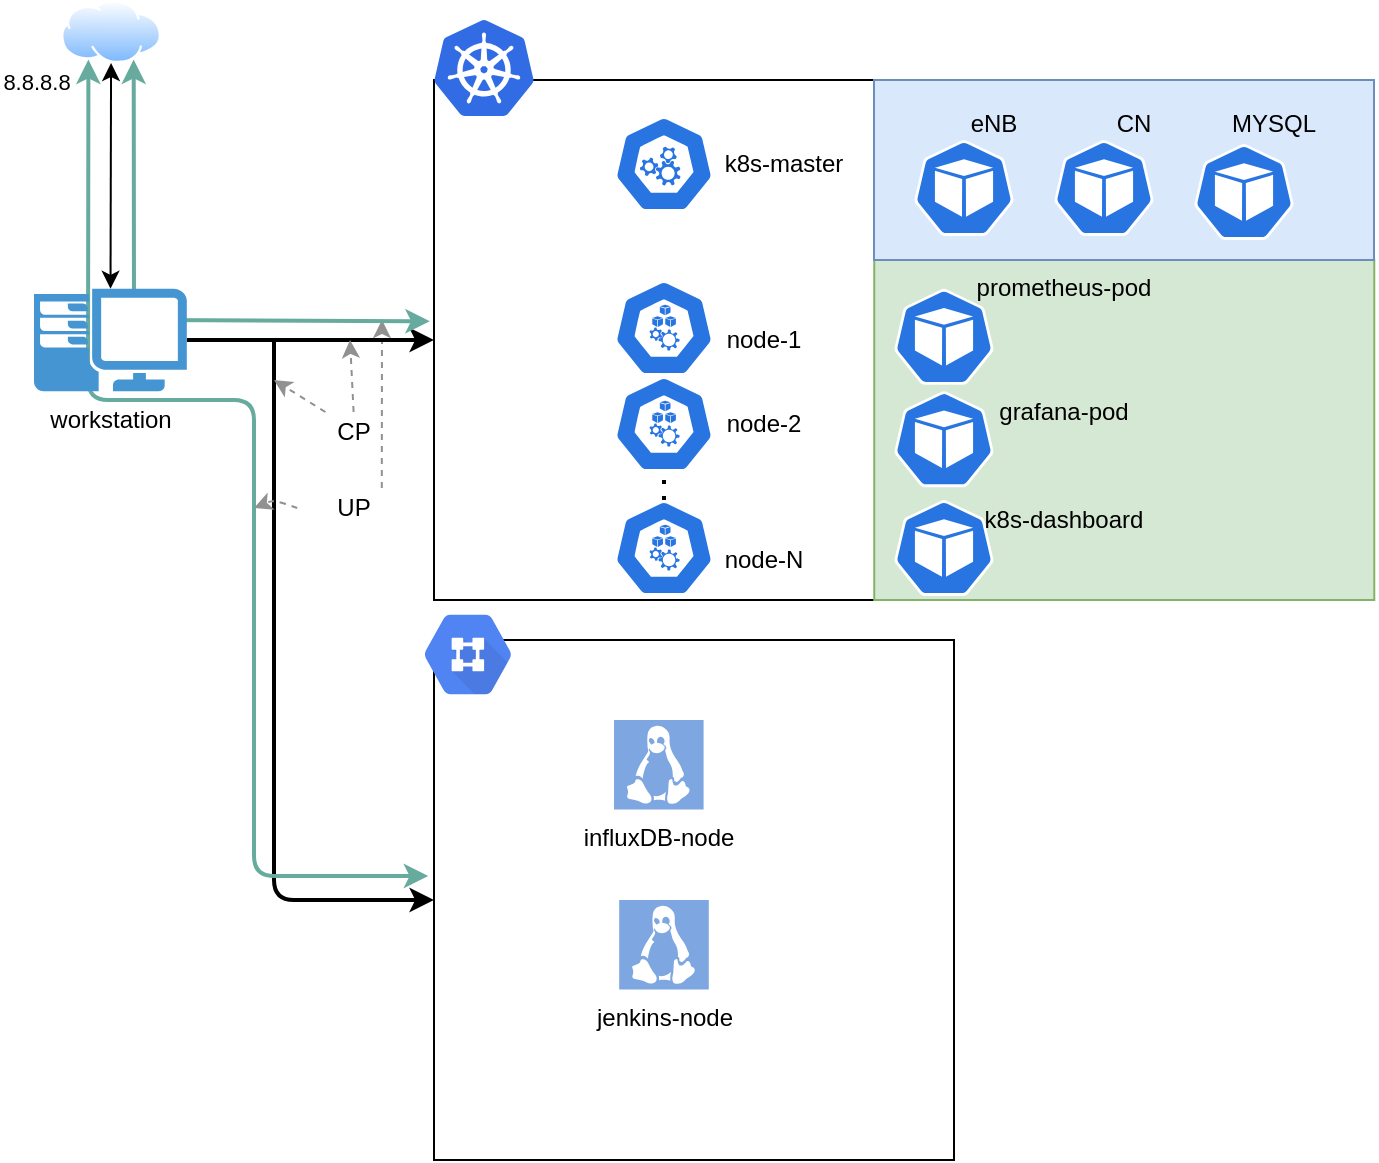 <mxfile version="12.9.3" type="device"><diagram id="der78P9gmlLF5gxNGMVb" name="Page-1"><mxGraphModel dx="1086" dy="816" grid="1" gridSize="10" guides="1" tooltips="1" connect="1" arrows="1" fold="1" page="1" pageScale="1" pageWidth="1169" pageHeight="827" math="0" shadow="0"><root><mxCell id="0"/><mxCell id="1" parent="0"/><mxCell id="_SWA-DPuw_SuLNc9282Z-7" value="" style="whiteSpace=wrap;html=1;aspect=fixed;" parent="1" vertex="1"><mxGeometry x="280" y="200" width="260" height="260" as="geometry"/></mxCell><mxCell id="mYroWp5UZoVhcr0G_2Iv-8" value="" style="rounded=0;whiteSpace=wrap;html=1;fillColor=#d5e8d4;strokeColor=#82b366;rotation=90;" vertex="1" parent="1"><mxGeometry x="540.13" y="250" width="170" height="250.01" as="geometry"/></mxCell><mxCell id="mYroWp5UZoVhcr0G_2Iv-7" value="" style="rounded=0;whiteSpace=wrap;html=1;fillColor=#dae8fc;strokeColor=#6c8ebf;" vertex="1" parent="1"><mxGeometry x="500" y="200" width="250" height="90" as="geometry"/></mxCell><mxCell id="_SWA-DPuw_SuLNc9282Z-39" value="" style="endArrow=classic;html=1;strokeWidth=1;dashed=1;jumpSize=3;strokeColor=#919191;exitX=0.75;exitY=0;exitDx=0;exitDy=0;" parent="1" source="_SWA-DPuw_SuLNc9282Z-36" edge="1"><mxGeometry width="50" height="50" relative="1" as="geometry"><mxPoint x="140" y="424" as="sourcePoint"/><mxPoint x="254" y="320" as="targetPoint"/></mxGeometry></mxCell><mxCell id="_SWA-DPuw_SuLNc9282Z-24" value="" style="whiteSpace=wrap;html=1;aspect=fixed;" parent="1" vertex="1"><mxGeometry x="280" y="480" width="260" height="260" as="geometry"/></mxCell><mxCell id="_SWA-DPuw_SuLNc9282Z-3" value="" style="html=1;dashed=0;whitespace=wrap;fillColor=#2875E2;strokeColor=#ffffff;points=[[0.005,0.63,0],[0.1,0.2,0],[0.9,0.2,0],[0.5,0,0],[0.995,0.63,0],[0.72,0.99,0],[0.5,1,0],[0.28,0.99,0]];shape=mxgraph.kubernetes.icon;prIcon=master" parent="1" vertex="1"><mxGeometry x="370" y="218" width="50" height="48" as="geometry"/></mxCell><mxCell id="_SWA-DPuw_SuLNc9282Z-4" value="" style="html=1;dashed=0;whitespace=wrap;fillColor=#2875E2;strokeColor=#ffffff;points=[[0.005,0.63,0],[0.1,0.2,0],[0.9,0.2,0],[0.5,0,0],[0.995,0.63,0],[0.72,0.99,0],[0.5,1,0],[0.28,0.99,0]];shape=mxgraph.kubernetes.icon;prIcon=node" parent="1" vertex="1"><mxGeometry x="370" y="300" width="50" height="48" as="geometry"/></mxCell><mxCell id="_SWA-DPuw_SuLNc9282Z-5" value="" style="html=1;dashed=0;whitespace=wrap;fillColor=#2875E2;strokeColor=#ffffff;points=[[0.005,0.63,0],[0.1,0.2,0],[0.9,0.2,0],[0.5,0,0],[0.995,0.63,0],[0.72,0.99,0],[0.5,1,0],[0.28,0.99,0]];shape=mxgraph.kubernetes.icon;prIcon=node" parent="1" vertex="1"><mxGeometry x="370" y="410" width="50" height="48" as="geometry"/></mxCell><mxCell id="_SWA-DPuw_SuLNc9282Z-6" value="" style="aspect=fixed;html=1;points=[];align=center;image;fontSize=12;image=img/lib/mscae/Kubernetes.svg;" parent="1" vertex="1"><mxGeometry x="280" y="170" width="50" height="48" as="geometry"/></mxCell><mxCell id="_SWA-DPuw_SuLNc9282Z-8" value="" style="html=1;dashed=0;whitespace=wrap;fillColor=#2875E2;strokeColor=#ffffff;points=[[0.005,0.63,0],[0.1,0.2,0],[0.9,0.2,0],[0.5,0,0],[0.995,0.63,0],[0.72,0.99,0],[0.5,1,0],[0.28,0.99,0]];shape=mxgraph.kubernetes.icon;prIcon=node" parent="1" vertex="1"><mxGeometry x="370" y="348" width="50" height="48" as="geometry"/></mxCell><mxCell id="_SWA-DPuw_SuLNc9282Z-9" value="" style="endArrow=none;dashed=1;html=1;dashPattern=1 3;strokeWidth=2;entryX=0.5;entryY=1;entryDx=0;entryDy=0;entryPerimeter=0;exitX=0.5;exitY=0;exitDx=0;exitDy=0;exitPerimeter=0;" parent="1" source="_SWA-DPuw_SuLNc9282Z-5" target="_SWA-DPuw_SuLNc9282Z-8" edge="1"><mxGeometry width="50" height="50" relative="1" as="geometry"><mxPoint x="300" y="480" as="sourcePoint"/><mxPoint x="350" y="430" as="targetPoint"/></mxGeometry></mxCell><mxCell id="_SWA-DPuw_SuLNc9282Z-10" value="k8s-master" style="text;html=1;strokeColor=none;fillColor=none;align=center;verticalAlign=middle;whiteSpace=wrap;rounded=0;" parent="1" vertex="1"><mxGeometry x="420" y="232" width="70" height="20" as="geometry"/></mxCell><mxCell id="_SWA-DPuw_SuLNc9282Z-11" value="node-1" style="text;html=1;strokeColor=none;fillColor=none;align=center;verticalAlign=middle;whiteSpace=wrap;rounded=0;" parent="1" vertex="1"><mxGeometry x="420" y="320" width="50" height="20" as="geometry"/></mxCell><mxCell id="_SWA-DPuw_SuLNc9282Z-12" value="node-2" style="text;html=1;strokeColor=none;fillColor=none;align=center;verticalAlign=middle;whiteSpace=wrap;rounded=0;" parent="1" vertex="1"><mxGeometry x="420" y="362" width="50" height="20" as="geometry"/></mxCell><mxCell id="_SWA-DPuw_SuLNc9282Z-13" value="node-N" style="text;html=1;strokeColor=none;fillColor=none;align=center;verticalAlign=middle;whiteSpace=wrap;rounded=0;" parent="1" vertex="1"><mxGeometry x="420" y="430" width="50" height="20" as="geometry"/></mxCell><mxCell id="_SWA-DPuw_SuLNc9282Z-14" value="" style="endArrow=classic;html=1;entryX=0;entryY=0.5;entryDx=0;entryDy=0;strokeWidth=2;" parent="1" source="_SWA-DPuw_SuLNc9282Z-1" target="_SWA-DPuw_SuLNc9282Z-7" edge="1"><mxGeometry width="50" height="50" relative="1" as="geometry"><mxPoint x="140" y="440" as="sourcePoint"/><mxPoint x="250" y="270" as="targetPoint"/></mxGeometry></mxCell><mxCell id="_SWA-DPuw_SuLNc9282Z-15" value="influxDB-node" style="shadow=0;dashed=0;html=1;strokeColor=none;labelPosition=center;verticalLabelPosition=bottom;verticalAlign=top;align=center;outlineConnect=0;shape=mxgraph.veeam.linux;fillColor=#7EA6E0;" parent="1" vertex="1"><mxGeometry x="370" y="520" width="44.8" height="44.8" as="geometry"/></mxCell><mxCell id="_SWA-DPuw_SuLNc9282Z-16" value="jenkins-node" style="shadow=0;dashed=0;html=1;strokeColor=none;labelPosition=center;verticalLabelPosition=bottom;verticalAlign=top;align=center;outlineConnect=0;shape=mxgraph.veeam.linux;fillColor=#7EA6E0;" parent="1" vertex="1"><mxGeometry x="372.6" y="610" width="44.8" height="44.8" as="geometry"/></mxCell><mxCell id="_SWA-DPuw_SuLNc9282Z-17" value="" style="html=1;dashed=0;whitespace=wrap;fillColor=#2875E2;strokeColor=#ffffff;points=[[0.005,0.63,0],[0.1,0.2,0],[0.9,0.2,0],[0.5,0,0],[0.995,0.63,0],[0.72,0.99,0],[0.5,1,0],[0.28,0.99,0]];shape=mxgraph.kubernetes.icon;prIcon=pod" parent="1" vertex="1"><mxGeometry x="510" y="304.4" width="50" height="48" as="geometry"/></mxCell><mxCell id="_SWA-DPuw_SuLNc9282Z-18" value="" style="html=1;dashed=0;whitespace=wrap;fillColor=#2875E2;strokeColor=#ffffff;points=[[0.005,0.63,0],[0.1,0.2,0],[0.9,0.2,0],[0.5,0,0],[0.995,0.63,0],[0.72,0.99,0],[0.5,1,0],[0.28,0.99,0]];shape=mxgraph.kubernetes.icon;prIcon=pod" parent="1" vertex="1"><mxGeometry x="510" y="355.6" width="50" height="48" as="geometry"/></mxCell><mxCell id="_SWA-DPuw_SuLNc9282Z-19" value="" style="html=1;dashed=0;whitespace=wrap;fillColor=#2875E2;strokeColor=#ffffff;points=[[0.005,0.63,0],[0.1,0.2,0],[0.9,0.2,0],[0.5,0,0],[0.995,0.63,0],[0.72,0.99,0],[0.5,1,0],[0.28,0.99,0]];shape=mxgraph.kubernetes.icon;prIcon=pod" parent="1" vertex="1"><mxGeometry x="510" y="410.0" width="50" height="48" as="geometry"/></mxCell><mxCell id="_SWA-DPuw_SuLNc9282Z-20" value="prometheus-pod" style="text;html=1;strokeColor=none;fillColor=none;align=center;verticalAlign=middle;whiteSpace=wrap;rounded=0;" parent="1" vertex="1"><mxGeometry x="550" y="294" width="90" height="20" as="geometry"/></mxCell><mxCell id="_SWA-DPuw_SuLNc9282Z-21" value="grafana-pod" style="text;html=1;strokeColor=none;fillColor=none;align=center;verticalAlign=middle;whiteSpace=wrap;rounded=0;" parent="1" vertex="1"><mxGeometry x="550" y="355.6" width="90" height="20" as="geometry"/></mxCell><mxCell id="_SWA-DPuw_SuLNc9282Z-22" value="k8s-dashboard" style="text;html=1;strokeColor=none;fillColor=none;align=center;verticalAlign=middle;whiteSpace=wrap;rounded=0;" parent="1" vertex="1"><mxGeometry x="550" y="410" width="90" height="20" as="geometry"/></mxCell><mxCell id="_SWA-DPuw_SuLNc9282Z-25" value="" style="endArrow=classic;html=1;entryX=0;entryY=0.5;entryDx=0;entryDy=0;strokeWidth=2;" parent="1" target="_SWA-DPuw_SuLNc9282Z-24" edge="1"><mxGeometry width="50" height="50" relative="1" as="geometry"><mxPoint x="200" y="330" as="sourcePoint"/><mxPoint x="200" y="540" as="targetPoint"/><Array as="points"><mxPoint x="200" y="610"/></Array></mxGeometry></mxCell><mxCell id="_SWA-DPuw_SuLNc9282Z-26" value="" style="aspect=fixed;perimeter=ellipsePerimeter;html=1;align=center;shadow=0;dashed=0;spacingTop=3;image;image=img/lib/active_directory/internet_cloud.svg;fillColor=#7EA6E0;" parent="1" vertex="1"><mxGeometry x="93.53" y="160" width="50" height="31.5" as="geometry"/></mxCell><mxCell id="_SWA-DPuw_SuLNc9282Z-30" value="" style="html=1;fillColor=#5184F3;strokeColor=none;verticalAlign=top;labelPosition=center;verticalLabelPosition=bottom;align=center;spacingTop=-6;fontSize=11;fontStyle=1;fontColor=#999999;shape=mxgraph.gcp2.hexIcon;prIcon=virtual_private_cloud" parent="1" vertex="1"><mxGeometry x="264" y="458" width="66" height="58.5" as="geometry"/></mxCell><mxCell id="_SWA-DPuw_SuLNc9282Z-31" value="" style="endArrow=classic;startArrow=classic;html=1;entryX=0.5;entryY=1;entryDx=0;entryDy=0;" parent="1" source="_SWA-DPuw_SuLNc9282Z-1" target="_SWA-DPuw_SuLNc9282Z-26" edge="1"><mxGeometry width="50" height="50" relative="1" as="geometry"><mxPoint x="80" y="460" as="sourcePoint"/><mxPoint x="130" y="410" as="targetPoint"/></mxGeometry></mxCell><mxCell id="_SWA-DPuw_SuLNc9282Z-32" value="" style="endArrow=classic;startArrow=classic;html=1;exitX=0.75;exitY=1;exitDx=0;exitDy=0;entryX=-0.008;entryY=0.464;entryDx=0;entryDy=0;entryPerimeter=0;strokeColor=#67AB9F;strokeWidth=2;" parent="1" source="_SWA-DPuw_SuLNc9282Z-26" target="_SWA-DPuw_SuLNc9282Z-7" edge="1"><mxGeometry width="50" height="50" relative="1" as="geometry"><mxPoint x="60" y="500" as="sourcePoint"/><mxPoint x="110" y="450" as="targetPoint"/><Array as="points"><mxPoint x="130" y="320"/></Array></mxGeometry></mxCell><mxCell id="_SWA-DPuw_SuLNc9282Z-33" value="" style="endArrow=classic;startArrow=classic;html=1;exitX=0.25;exitY=1;exitDx=0;exitDy=0;entryX=-0.011;entryY=0.454;entryDx=0;entryDy=0;entryPerimeter=0;strokeColor=#67AB9F;strokeWidth=2;" parent="1" source="_SWA-DPuw_SuLNc9282Z-26" target="_SWA-DPuw_SuLNc9282Z-24" edge="1"><mxGeometry width="50" height="50" relative="1" as="geometry"><mxPoint x="139.821" y="199.695" as="sourcePoint"/><mxPoint x="287.92" y="330.64" as="targetPoint"/><Array as="points"><mxPoint x="107" y="360"/><mxPoint x="190" y="360"/><mxPoint x="190" y="598"/></Array></mxGeometry></mxCell><mxCell id="_SWA-DPuw_SuLNc9282Z-37" value="8.8.8.8" style="edgeLabel;html=1;align=center;verticalAlign=middle;resizable=0;points=[];" parent="_SWA-DPuw_SuLNc9282Z-33" vertex="1" connectable="0"><mxGeometry x="-0.962" y="-1" relative="1" as="geometry"><mxPoint x="-25.91" y="-0.53" as="offset"/></mxGeometry></mxCell><mxCell id="_SWA-DPuw_SuLNc9282Z-1" value="workstation" style="pointerEvents=1;shadow=0;dashed=0;html=1;strokeColor=none;fillColor=#4495D1;labelPosition=center;verticalLabelPosition=bottom;verticalAlign=top;align=center;outlineConnect=0;shape=mxgraph.veeam.2d.workstation;" parent="1" vertex="1"><mxGeometry x="80" y="304.4" width="76.4" height="51.2" as="geometry"/></mxCell><mxCell id="_SWA-DPuw_SuLNc9282Z-36" value="UP" style="text;html=1;strokeColor=none;fillColor=none;align=center;verticalAlign=middle;whiteSpace=wrap;rounded=0;" parent="1" vertex="1"><mxGeometry x="211.6" y="404" width="56.4" height="20" as="geometry"/></mxCell><mxCell id="_SWA-DPuw_SuLNc9282Z-38" value="" style="endArrow=classic;html=1;strokeWidth=1;dashed=1;jumpSize=3;strokeColor=#919191;exitX=0;exitY=0.5;exitDx=0;exitDy=0;" parent="1" source="_SWA-DPuw_SuLNc9282Z-36" edge="1"><mxGeometry width="50" height="50" relative="1" as="geometry"><mxPoint x="100" y="458" as="sourcePoint"/><mxPoint x="190" y="414" as="targetPoint"/><Array as="points"><mxPoint x="200" y="410"/></Array></mxGeometry></mxCell><mxCell id="_SWA-DPuw_SuLNc9282Z-40" value="" style="endArrow=classic;html=1;strokeWidth=1;dashed=1;jumpSize=3;strokeColor=#919191;exitX=0.5;exitY=0;exitDx=0;exitDy=0;" parent="1" source="_SWA-DPuw_SuLNc9282Z-41" edge="1"><mxGeometry width="50" height="50" relative="1" as="geometry"><mxPoint x="180" y="284" as="sourcePoint"/><mxPoint x="238" y="330" as="targetPoint"/></mxGeometry></mxCell><mxCell id="_SWA-DPuw_SuLNc9282Z-41" value="CP" style="text;html=1;strokeColor=none;fillColor=none;align=center;verticalAlign=middle;whiteSpace=wrap;rounded=0;" parent="1" vertex="1"><mxGeometry x="211.6" y="366" width="56.4" height="20" as="geometry"/></mxCell><mxCell id="_SWA-DPuw_SuLNc9282Z-42" value="" style="endArrow=classic;html=1;strokeWidth=1;dashed=1;jumpSize=3;strokeColor=#919191;exitX=0.25;exitY=0;exitDx=0;exitDy=0;" parent="1" source="_SWA-DPuw_SuLNc9282Z-41" edge="1"><mxGeometry width="50" height="50" relative="1" as="geometry"><mxPoint x="140" y="318" as="sourcePoint"/><mxPoint x="200" y="350" as="targetPoint"/></mxGeometry></mxCell><mxCell id="mYroWp5UZoVhcr0G_2Iv-1" value="" style="html=1;dashed=0;whitespace=wrap;fillColor=#2875E2;strokeColor=#ffffff;points=[[0.005,0.63,0],[0.1,0.2,0],[0.9,0.2,0],[0.5,0,0],[0.995,0.63,0],[0.72,0.99,0],[0.5,1,0],[0.28,0.99,0]];shape=mxgraph.kubernetes.icon;prIcon=pod" vertex="1" parent="1"><mxGeometry x="520" y="230.0" width="50" height="48" as="geometry"/></mxCell><mxCell id="mYroWp5UZoVhcr0G_2Iv-2" value="" style="html=1;dashed=0;whitespace=wrap;fillColor=#2875E2;strokeColor=#ffffff;points=[[0.005,0.63,0],[0.1,0.2,0],[0.9,0.2,0],[0.5,0,0],[0.995,0.63,0],[0.72,0.99,0],[0.5,1,0],[0.28,0.99,0]];shape=mxgraph.kubernetes.icon;prIcon=pod" vertex="1" parent="1"><mxGeometry x="590" y="230.0" width="50" height="48" as="geometry"/></mxCell><mxCell id="mYroWp5UZoVhcr0G_2Iv-3" value="" style="html=1;dashed=0;whitespace=wrap;fillColor=#2875E2;strokeColor=#ffffff;points=[[0.005,0.63,0],[0.1,0.2,0],[0.9,0.2,0],[0.5,0,0],[0.995,0.63,0],[0.72,0.99,0],[0.5,1,0],[0.28,0.99,0]];shape=mxgraph.kubernetes.icon;prIcon=pod" vertex="1" parent="1"><mxGeometry x="660" y="232.0" width="50" height="48" as="geometry"/></mxCell><mxCell id="mYroWp5UZoVhcr0G_2Iv-4" value="eNB" style="text;html=1;strokeColor=none;fillColor=none;align=center;verticalAlign=middle;whiteSpace=wrap;rounded=0;" vertex="1" parent="1"><mxGeometry x="540" y="212" width="40" height="20" as="geometry"/></mxCell><mxCell id="mYroWp5UZoVhcr0G_2Iv-5" value="CN" style="text;html=1;strokeColor=none;fillColor=none;align=center;verticalAlign=middle;whiteSpace=wrap;rounded=0;" vertex="1" parent="1"><mxGeometry x="610" y="212" width="40" height="20" as="geometry"/></mxCell><mxCell id="mYroWp5UZoVhcr0G_2Iv-6" value="MYSQL" style="text;html=1;strokeColor=none;fillColor=none;align=center;verticalAlign=middle;whiteSpace=wrap;rounded=0;" vertex="1" parent="1"><mxGeometry x="680" y="212" width="40" height="20" as="geometry"/></mxCell></root></mxGraphModel></diagram></mxfile>